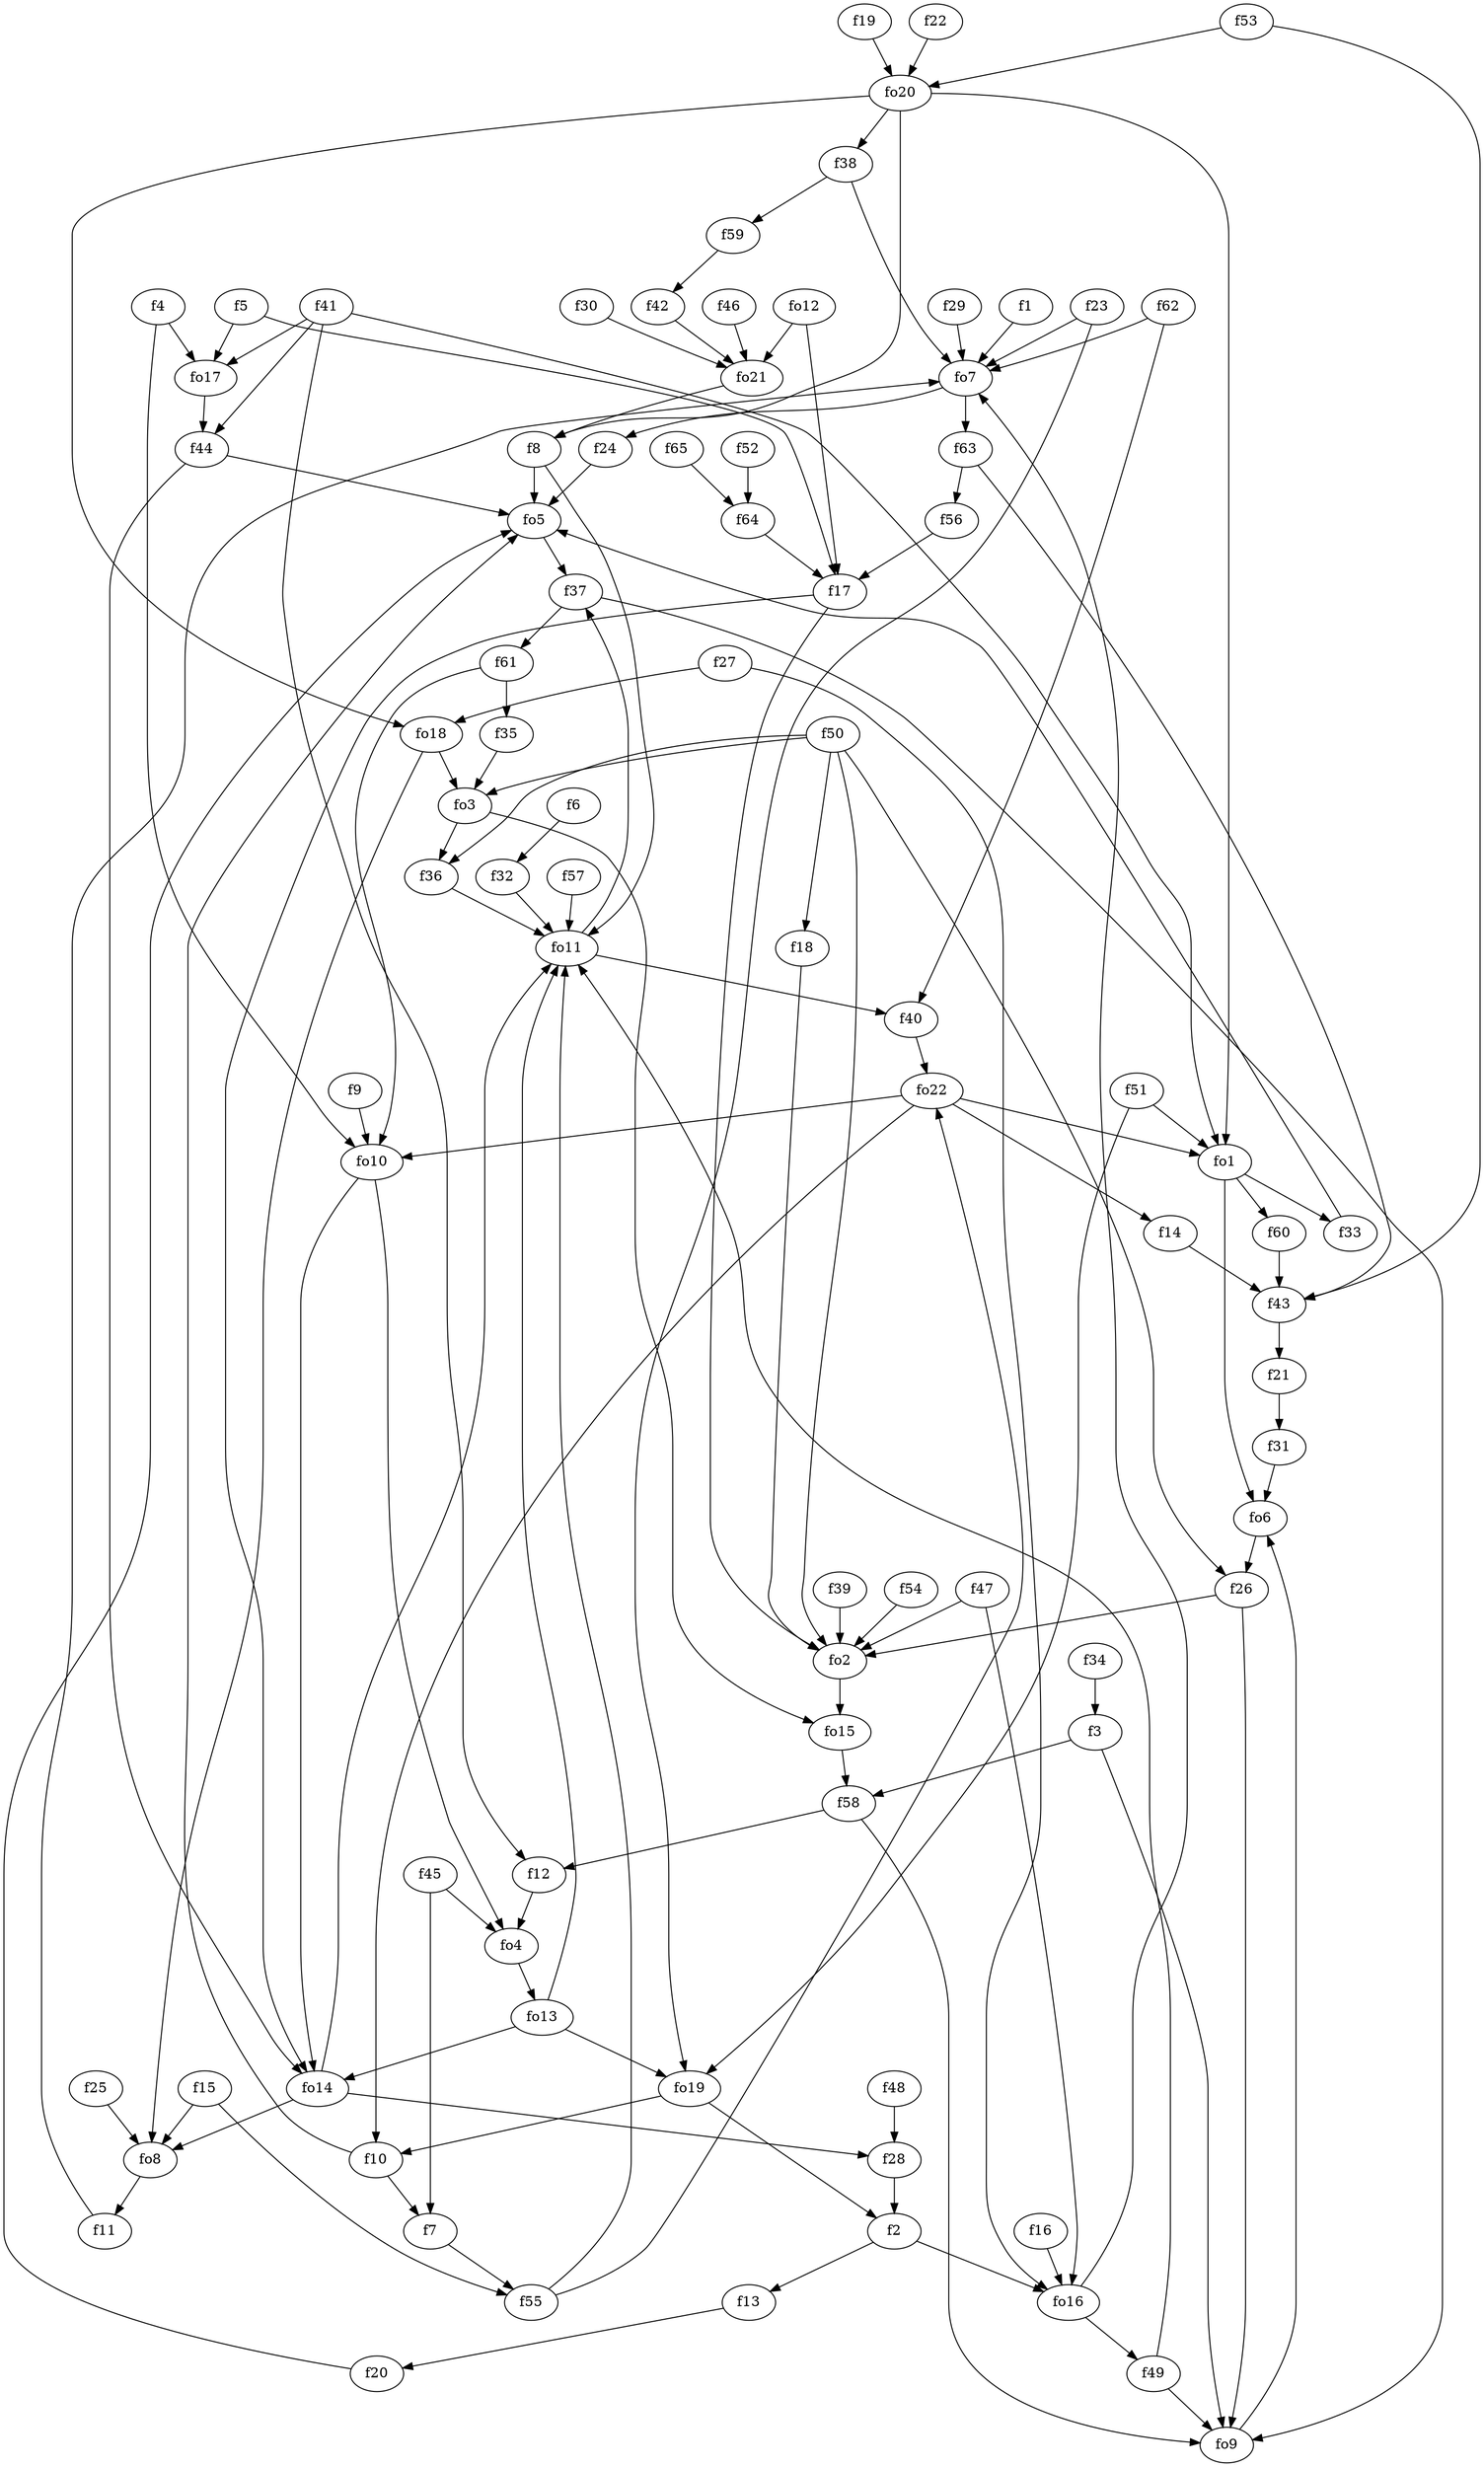 strict digraph  {
f1;
f2;
f3;
f4;
f5;
f6;
f7;
f8;
f9;
f10;
f11;
f12;
f13;
f14;
f15;
f16;
f17;
f18;
f19;
f20;
f21;
f22;
f23;
f24;
f25;
f26;
f27;
f28;
f29;
f30;
f31;
f32;
f33;
f34;
f35;
f36;
f37;
f38;
f39;
f40;
f41;
f42;
f43;
f44;
f45;
f46;
f47;
f48;
f49;
f50;
f51;
f52;
f53;
f54;
f55;
f56;
f57;
f58;
f59;
f60;
f61;
f62;
f63;
f64;
f65;
fo1;
fo2;
fo3;
fo4;
fo5;
fo6;
fo7;
fo8;
fo9;
fo10;
fo11;
fo12;
fo13;
fo14;
fo15;
fo16;
fo17;
fo18;
fo19;
fo20;
fo21;
fo22;
f1 -> fo7  [weight=2];
f2 -> f13  [weight=2];
f2 -> fo16  [weight=2];
f3 -> f58  [weight=2];
f3 -> fo9  [weight=2];
f4 -> fo10  [weight=2];
f4 -> fo17  [weight=2];
f5 -> f17  [weight=2];
f5 -> fo17  [weight=2];
f6 -> f32  [weight=2];
f7 -> f55  [weight=2];
f8 -> fo5  [weight=2];
f8 -> fo11  [weight=2];
f9 -> fo10  [weight=2];
f10 -> f7  [weight=2];
f10 -> fo5  [weight=2];
f11 -> fo7  [weight=2];
f12 -> fo4  [weight=2];
f13 -> f20  [weight=2];
f14 -> f43  [weight=2];
f15 -> f55  [weight=2];
f15 -> fo8  [weight=2];
f16 -> fo16  [weight=2];
f17 -> fo14  [weight=2];
f17 -> fo2  [weight=2];
f18 -> fo2  [weight=2];
f19 -> fo20  [weight=2];
f20 -> fo5  [weight=2];
f21 -> f31  [weight=2];
f22 -> fo20  [weight=2];
f23 -> fo7  [weight=2];
f23 -> fo19  [weight=2];
f24 -> fo5  [weight=2];
f25 -> fo8  [weight=2];
f26 -> fo9  [weight=2];
f26 -> fo2  [weight=2];
f27 -> fo16  [weight=2];
f27 -> fo18  [weight=2];
f28 -> f2  [weight=2];
f29 -> fo7  [weight=2];
f30 -> fo21  [weight=2];
f31 -> fo6  [weight=2];
f32 -> fo11  [weight=2];
f33 -> fo5  [weight=2];
f34 -> f3  [weight=2];
f35 -> fo3  [weight=2];
f36 -> fo11  [weight=2];
f37 -> f61  [weight=2];
f37 -> fo9  [weight=2];
f38 -> fo7  [weight=2];
f38 -> f59  [weight=2];
f39 -> fo2  [weight=2];
f40 -> fo22  [weight=2];
f41 -> fo1  [weight=2];
f41 -> f44  [weight=2];
f41 -> f12  [weight=2];
f41 -> fo17  [weight=2];
f42 -> fo21  [weight=2];
f43 -> f21  [weight=2];
f44 -> fo14  [weight=2];
f44 -> fo5  [weight=2];
f45 -> f7  [weight=2];
f45 -> fo4  [weight=2];
f46 -> fo21  [weight=2];
f47 -> fo2  [weight=2];
f47 -> fo16  [weight=2];
f48 -> f28  [weight=2];
f49 -> fo9  [weight=2];
f49 -> fo11  [weight=2];
f50 -> fo3  [weight=2];
f50 -> fo2  [weight=2];
f50 -> f26  [weight=2];
f50 -> f36  [weight=2];
f50 -> f18  [weight=2];
f51 -> fo19  [weight=2];
f51 -> fo1  [weight=2];
f52 -> f64  [weight=2];
f53 -> f43  [weight=2];
f53 -> fo20  [weight=2];
f54 -> fo2  [weight=2];
f55 -> fo22  [weight=2];
f55 -> fo11  [weight=2];
f56 -> f17  [weight=2];
f57 -> fo11  [weight=2];
f58 -> f12  [weight=2];
f58 -> fo9  [weight=2];
f59 -> f42  [weight=2];
f60 -> f43  [weight=2];
f61 -> f35  [weight=2];
f61 -> fo10  [weight=2];
f62 -> f40  [weight=2];
f62 -> fo7  [weight=2];
f63 -> f56  [weight=2];
f63 -> f43  [weight=2];
f64 -> f17  [weight=2];
f65 -> f64  [weight=2];
fo1 -> f33  [weight=2];
fo1 -> fo6  [weight=2];
fo1 -> f60  [weight=2];
fo2 -> fo15  [weight=2];
fo3 -> fo15  [weight=2];
fo3 -> f36  [weight=2];
fo4 -> fo13  [weight=2];
fo5 -> f37  [weight=2];
fo6 -> f26  [weight=2];
fo7 -> f24  [weight=2];
fo7 -> f63  [weight=2];
fo8 -> f11  [weight=2];
fo9 -> fo6  [weight=2];
fo10 -> fo4  [weight=2];
fo10 -> fo14  [weight=2];
fo11 -> f40  [weight=2];
fo11 -> f37  [weight=2];
fo12 -> fo21  [weight=2];
fo12 -> f17  [weight=2];
fo13 -> fo14  [weight=2];
fo13 -> fo11  [weight=2];
fo13 -> fo19  [weight=2];
fo14 -> fo11  [weight=2];
fo14 -> f28  [weight=2];
fo14 -> fo8  [weight=2];
fo15 -> f58  [weight=2];
fo16 -> fo7  [weight=2];
fo16 -> f49  [weight=2];
fo17 -> f44  [weight=2];
fo18 -> fo8  [weight=2];
fo18 -> fo3  [weight=2];
fo19 -> f2  [weight=2];
fo19 -> f10  [weight=2];
fo20 -> fo1  [weight=2];
fo20 -> f8  [weight=2];
fo20 -> f38  [weight=2];
fo20 -> fo18  [weight=2];
fo21 -> f8  [weight=2];
fo22 -> fo1  [weight=2];
fo22 -> f14  [weight=2];
fo22 -> fo10  [weight=2];
fo22 -> f10  [weight=2];
}
